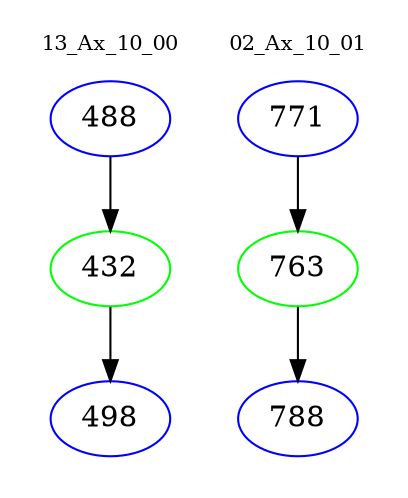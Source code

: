 digraph{
subgraph cluster_0 {
color = white
label = "13_Ax_10_00";
fontsize=10;
T0_488 [label="488", color="blue"]
T0_488 -> T0_432 [color="black"]
T0_432 [label="432", color="green"]
T0_432 -> T0_498 [color="black"]
T0_498 [label="498", color="blue"]
}
subgraph cluster_1 {
color = white
label = "02_Ax_10_01";
fontsize=10;
T1_771 [label="771", color="blue"]
T1_771 -> T1_763 [color="black"]
T1_763 [label="763", color="green"]
T1_763 -> T1_788 [color="black"]
T1_788 [label="788", color="blue"]
}
}

